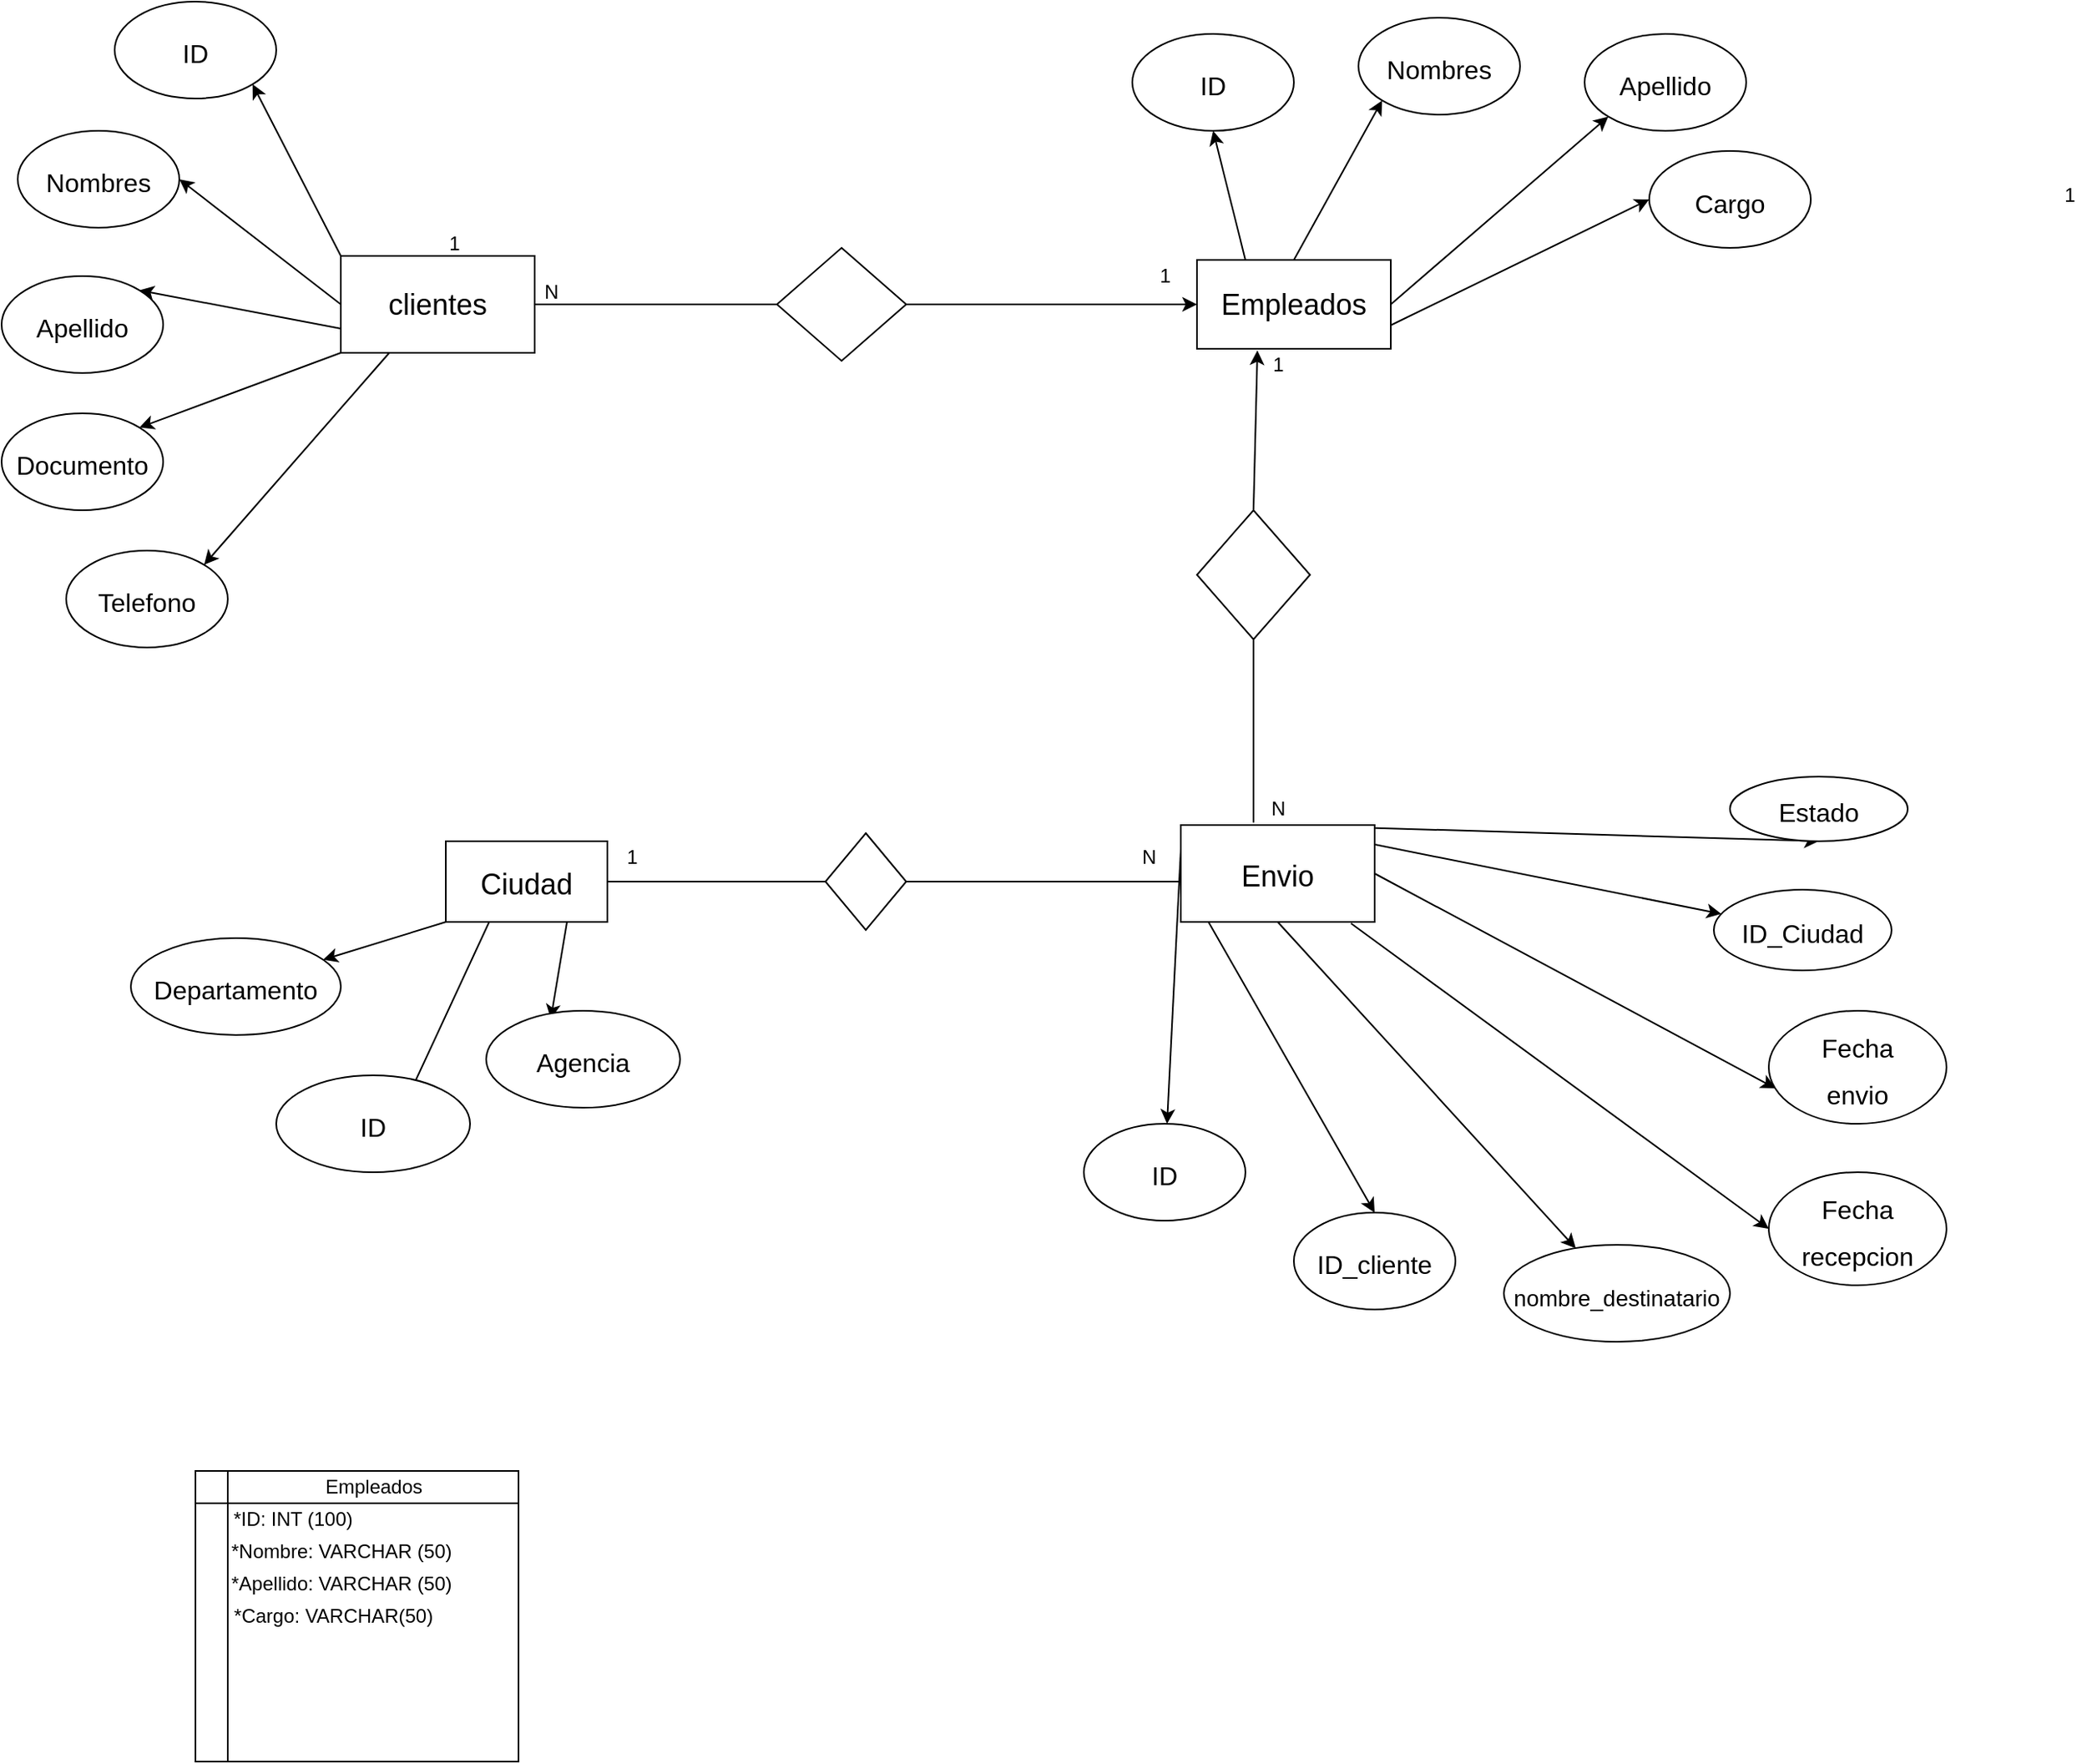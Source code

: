 <mxfile>
    <diagram id="X9rz7JlQrc1HFLLIPBNo" name="Página-1">
        <mxGraphModel dx="1631" dy="2050" grid="1" gridSize="10" guides="1" tooltips="1" connect="1" arrows="1" fold="1" page="1" pageScale="1" pageWidth="827" pageHeight="1169" math="0" shadow="0">
            <root>
                <mxCell id="0"/>
                <mxCell id="1" parent="0"/>
                <mxCell id="11" style="edgeStyle=none;html=1;exitX=0;exitY=0.5;exitDx=0;exitDy=0;fontSize=24;entryX=1;entryY=0.5;entryDx=0;entryDy=0;" parent="1" source="2" target="14" edge="1">
                    <mxGeometry relative="1" as="geometry">
                        <mxPoint x="740" y="180.167" as="targetPoint"/>
                    </mxGeometry>
                </mxCell>
                <mxCell id="12" style="edgeStyle=none;html=1;exitX=0;exitY=0.75;exitDx=0;exitDy=0;fontSize=24;entryX=1;entryY=0;entryDx=0;entryDy=0;" parent="1" source="2" target="15" edge="1">
                    <mxGeometry relative="1" as="geometry">
                        <mxPoint x="750" y="250" as="targetPoint"/>
                    </mxGeometry>
                </mxCell>
                <mxCell id="13" style="edgeStyle=none;html=1;exitX=0;exitY=1;exitDx=0;exitDy=0;fontSize=24;entryX=1;entryY=0;entryDx=0;entryDy=0;" parent="1" source="2" target="16" edge="1">
                    <mxGeometry relative="1" as="geometry">
                        <mxPoint x="820" y="290" as="targetPoint"/>
                    </mxGeometry>
                </mxCell>
                <mxCell id="22" style="edgeStyle=none;html=1;exitX=0.25;exitY=1;exitDx=0;exitDy=0;fontSize=16;entryX=1;entryY=0;entryDx=0;entryDy=0;" parent="1" source="2" target="23" edge="1">
                    <mxGeometry relative="1" as="geometry">
                        <mxPoint x="750.0" y="340" as="targetPoint"/>
                    </mxGeometry>
                </mxCell>
                <mxCell id="74" style="edgeStyle=none;html=1;exitX=0;exitY=0;exitDx=0;exitDy=0;entryX=1;entryY=1;entryDx=0;entryDy=0;" parent="1" source="2" target="75" edge="1">
                    <mxGeometry relative="1" as="geometry">
                        <mxPoint x="730" y="30" as="targetPoint"/>
                    </mxGeometry>
                </mxCell>
                <mxCell id="2" value="&lt;font style=&quot;font-size: 18px&quot;&gt;clientes&lt;/font&gt;" style="rounded=0;whiteSpace=wrap;html=1;" parent="1" vertex="1">
                    <mxGeometry x="770" y="117.5" width="120" height="60" as="geometry"/>
                </mxCell>
                <mxCell id="14" value="&lt;font size=&quot;3&quot;&gt;Nombres&lt;/font&gt;" style="ellipse;whiteSpace=wrap;html=1;fontSize=24;" parent="1" vertex="1">
                    <mxGeometry x="570" y="40" width="100" height="60" as="geometry"/>
                </mxCell>
                <mxCell id="15" value="&lt;span style=&quot;font-size: 16px&quot;&gt;Apellido&lt;/span&gt;" style="ellipse;whiteSpace=wrap;html=1;fontSize=24;" parent="1" vertex="1">
                    <mxGeometry x="560" y="130" width="100" height="60" as="geometry"/>
                </mxCell>
                <mxCell id="16" value="&lt;span style=&quot;font-size: 16px&quot;&gt;Documento&lt;/span&gt;" style="ellipse;whiteSpace=wrap;html=1;fontSize=24;" parent="1" vertex="1">
                    <mxGeometry x="560" y="215" width="100" height="60" as="geometry"/>
                </mxCell>
                <mxCell id="25" style="edgeStyle=none;html=1;exitX=0;exitY=0.25;exitDx=0;exitDy=0;fontSize=16;" parent="1" source="17" target="24" edge="1">
                    <mxGeometry relative="1" as="geometry"/>
                </mxCell>
                <mxCell id="28" style="edgeStyle=none;html=1;exitX=0.5;exitY=1;exitDx=0;exitDy=0;fontSize=16;" parent="1" source="17" target="29" edge="1">
                    <mxGeometry relative="1" as="geometry">
                        <mxPoint x="1690" y="730" as="targetPoint"/>
                    </mxGeometry>
                </mxCell>
                <mxCell id="30" style="edgeStyle=none;html=1;exitX=0.878;exitY=1.015;exitDx=0;exitDy=0;fontSize=14;entryX=0;entryY=0.5;entryDx=0;entryDy=0;exitPerimeter=0;" parent="1" source="17" target="31" edge="1">
                    <mxGeometry relative="1" as="geometry">
                        <mxPoint x="1680" y="720" as="targetPoint"/>
                    </mxGeometry>
                </mxCell>
                <mxCell id="32" style="edgeStyle=none;html=1;exitX=1;exitY=0.5;exitDx=0;exitDy=0;fontSize=14;entryX=0.038;entryY=0.686;entryDx=0;entryDy=0;entryPerimeter=0;" parent="1" source="17" target="33" edge="1">
                    <mxGeometry relative="1" as="geometry">
                        <mxPoint x="1780" y="620" as="targetPoint"/>
                    </mxGeometry>
                </mxCell>
                <mxCell id="35" style="edgeStyle=none;html=1;exitX=0.917;exitY=0.167;exitDx=0;exitDy=0;fontSize=14;exitPerimeter=0;" parent="1" source="17" target="36" edge="1">
                    <mxGeometry relative="1" as="geometry">
                        <mxPoint x="1760" y="600" as="targetPoint"/>
                    </mxGeometry>
                </mxCell>
                <mxCell id="72" style="edgeStyle=none;html=1;exitX=0;exitY=0.5;exitDx=0;exitDy=0;entryX=0.5;entryY=0;entryDx=0;entryDy=0;" parent="1" source="17" target="73" edge="1">
                    <mxGeometry relative="1" as="geometry">
                        <mxPoint x="1490" y="660" as="targetPoint"/>
                    </mxGeometry>
                </mxCell>
                <mxCell id="79" style="edgeStyle=none;html=1;exitX=0.5;exitY=0;exitDx=0;exitDy=0;entryX=0.5;entryY=1;entryDx=0;entryDy=0;" parent="1" source="17" target="51" edge="1">
                    <mxGeometry relative="1" as="geometry"/>
                </mxCell>
                <mxCell id="17" value="&lt;span style=&quot;font-size: 18px&quot;&gt;Envio&lt;/span&gt;" style="rounded=0;whiteSpace=wrap;html=1;fontSize=24;" parent="1" vertex="1">
                    <mxGeometry x="1290" y="470" width="120" height="60" as="geometry"/>
                </mxCell>
                <mxCell id="23" value="&lt;span style=&quot;font-size: 16px&quot;&gt;Telefono&lt;/span&gt;" style="ellipse;whiteSpace=wrap;html=1;fontSize=24;" parent="1" vertex="1">
                    <mxGeometry x="600" y="300" width="100" height="60" as="geometry"/>
                </mxCell>
                <mxCell id="24" value="&lt;span style=&quot;font-size: 16px&quot;&gt;ID&lt;/span&gt;" style="ellipse;whiteSpace=wrap;html=1;fontSize=24;" parent="1" vertex="1">
                    <mxGeometry x="1230" y="655" width="100" height="60" as="geometry"/>
                </mxCell>
                <mxCell id="29" value="&lt;font style=&quot;font-size: 14px&quot;&gt;nombre_destinatario&lt;/font&gt;" style="ellipse;whiteSpace=wrap;html=1;fontSize=24;" parent="1" vertex="1">
                    <mxGeometry x="1490" y="730" width="140" height="60" as="geometry"/>
                </mxCell>
                <mxCell id="31" value="&lt;span style=&quot;font-size: 16px&quot;&gt;Fecha&lt;br&gt;recepcion&lt;br&gt;&lt;/span&gt;" style="ellipse;whiteSpace=wrap;html=1;fontSize=24;" parent="1" vertex="1">
                    <mxGeometry x="1654" y="685" width="110" height="70" as="geometry"/>
                </mxCell>
                <mxCell id="33" value="&lt;span style=&quot;font-size: 16px&quot;&gt;Fecha&lt;br&gt;envio&lt;br&gt;&lt;/span&gt;" style="ellipse;whiteSpace=wrap;html=1;fontSize=24;" parent="1" vertex="1">
                    <mxGeometry x="1654" y="585" width="110" height="70" as="geometry"/>
                </mxCell>
                <mxCell id="36" value="&lt;span style=&quot;font-size: 16px&quot;&gt;ID_Ciudad&lt;br&gt;&lt;/span&gt;" style="ellipse;whiteSpace=wrap;html=1;fontSize=24;" parent="1" vertex="1">
                    <mxGeometry x="1620" y="510" width="110" height="50" as="geometry"/>
                </mxCell>
                <mxCell id="39" style="edgeStyle=none;html=1;exitX=0;exitY=1;exitDx=0;exitDy=0;fontSize=14;" parent="1" source="38" target="42" edge="1">
                    <mxGeometry relative="1" as="geometry">
                        <mxPoint x="880" y="380" as="targetPoint"/>
                    </mxGeometry>
                </mxCell>
                <mxCell id="40" style="edgeStyle=none;html=1;exitX=0.5;exitY=0;exitDx=0;exitDy=0;fontSize=14;entryX=0.5;entryY=1;entryDx=0;entryDy=0;" parent="1" source="38" target="43" edge="1">
                    <mxGeometry relative="1" as="geometry">
                        <mxPoint x="990" y="360" as="targetPoint"/>
                    </mxGeometry>
                </mxCell>
                <mxCell id="41" style="edgeStyle=none;html=1;exitX=0.75;exitY=1;exitDx=0;exitDy=0;fontSize=14;" parent="1" source="38" edge="1">
                    <mxGeometry relative="1" as="geometry">
                        <mxPoint x="900" y="590" as="targetPoint"/>
                    </mxGeometry>
                </mxCell>
                <mxCell id="38" value="&lt;span style=&quot;font-size: 18px&quot;&gt;Ciudad&lt;/span&gt;" style="rounded=0;whiteSpace=wrap;html=1;fontSize=24;" parent="1" vertex="1">
                    <mxGeometry x="835" y="480" width="100" height="50" as="geometry"/>
                </mxCell>
                <mxCell id="42" value="&lt;p&gt;&lt;font size=&quot;3&quot;&gt;Departamento&lt;/font&gt;&lt;/p&gt;" style="ellipse;whiteSpace=wrap;html=1;fontSize=24;" parent="1" vertex="1">
                    <mxGeometry x="640" y="540" width="130" height="60" as="geometry"/>
                </mxCell>
                <mxCell id="43" value="&lt;p&gt;&lt;font size=&quot;3&quot;&gt;ID&lt;/font&gt;&lt;/p&gt;" style="ellipse;whiteSpace=wrap;html=1;fontSize=24;" parent="1" vertex="1">
                    <mxGeometry x="730" y="625" width="120" height="60" as="geometry"/>
                </mxCell>
                <mxCell id="44" value="&lt;font size=&quot;3&quot;&gt;Agencia&lt;/font&gt;" style="ellipse;whiteSpace=wrap;html=1;fontSize=24;" parent="1" vertex="1">
                    <mxGeometry x="860" y="585" width="120" height="60" as="geometry"/>
                </mxCell>
                <mxCell id="51" value="&lt;span style=&quot;font-size: 16px&quot;&gt;Estado&lt;br&gt;&lt;/span&gt;" style="ellipse;whiteSpace=wrap;html=1;fontSize=24;" parent="1" vertex="1">
                    <mxGeometry x="1630" y="440" width="110" height="40" as="geometry"/>
                </mxCell>
                <mxCell id="58" value="" style="endArrow=none;html=1;entryX=0;entryY=0.875;entryDx=0;entryDy=0;exitX=0;exitY=0.5;exitDx=0;exitDy=0;startArrow=none;entryPerimeter=0;" parent="1" source="59" target="62" edge="1">
                    <mxGeometry width="50" height="50" relative="1" as="geometry">
                        <mxPoint x="870" y="310" as="sourcePoint"/>
                        <mxPoint x="920" y="260" as="targetPoint"/>
                    </mxGeometry>
                </mxCell>
                <mxCell id="110" style="edgeStyle=none;html=1;exitX=1;exitY=0.5;exitDx=0;exitDy=0;fontSize=24;entryX=0;entryY=0.5;entryDx=0;entryDy=0;" parent="1" source="59" target="63" edge="1">
                    <mxGeometry relative="1" as="geometry">
                        <mxPoint x="1347.6" y="148.91" as="targetPoint"/>
                    </mxGeometry>
                </mxCell>
                <mxCell id="59" value="" style="rhombus;whiteSpace=wrap;html=1;fontSize=14;" parent="1" vertex="1">
                    <mxGeometry x="1040" y="112.5" width="80" height="70" as="geometry"/>
                </mxCell>
                <mxCell id="61" value="1" style="text;html=1;align=center;verticalAlign=middle;resizable=0;points=[];autosize=1;strokeColor=none;fillColor=none;" parent="1" vertex="1">
                    <mxGeometry x="1830" y="70" width="20" height="20" as="geometry"/>
                </mxCell>
                <mxCell id="62" value="N" style="text;html=1;align=center;verticalAlign=middle;resizable=0;points=[];autosize=1;strokeColor=none;fillColor=none;" parent="1" vertex="1">
                    <mxGeometry x="890" y="130" width="20" height="20" as="geometry"/>
                </mxCell>
                <mxCell id="64" style="edgeStyle=none;html=1;exitX=0.5;exitY=0;exitDx=0;exitDy=0;entryX=0;entryY=1;entryDx=0;entryDy=0;" parent="1" source="63" target="65" edge="1">
                    <mxGeometry relative="1" as="geometry">
                        <mxPoint x="1940" y="10" as="targetPoint"/>
                    </mxGeometry>
                </mxCell>
                <mxCell id="67" style="edgeStyle=none;html=1;exitX=1;exitY=0.5;exitDx=0;exitDy=0;entryX=0;entryY=1;entryDx=0;entryDy=0;" parent="1" source="63" target="66" edge="1">
                    <mxGeometry relative="1" as="geometry"/>
                </mxCell>
                <mxCell id="68" style="edgeStyle=none;html=1;exitX=0.75;exitY=1;exitDx=0;exitDy=0;entryX=0;entryY=0.5;entryDx=0;entryDy=0;" parent="1" source="63" target="69" edge="1">
                    <mxGeometry relative="1" as="geometry">
                        <mxPoint x="2070" y="110" as="targetPoint"/>
                    </mxGeometry>
                </mxCell>
                <mxCell id="70" style="edgeStyle=none;html=1;exitX=0.25;exitY=0;exitDx=0;exitDy=0;entryX=0.5;entryY=1;entryDx=0;entryDy=0;" parent="1" source="63" target="71" edge="1">
                    <mxGeometry relative="1" as="geometry">
                        <mxPoint x="1850" y="-30" as="targetPoint"/>
                    </mxGeometry>
                </mxCell>
                <mxCell id="63" value="&lt;span style=&quot;font-size: 18px&quot;&gt;Empleados&lt;/span&gt;" style="rounded=0;whiteSpace=wrap;html=1;" parent="1" vertex="1">
                    <mxGeometry x="1300" y="120" width="120" height="55" as="geometry"/>
                </mxCell>
                <mxCell id="65" value="&lt;font size=&quot;3&quot;&gt;Nombres&lt;/font&gt;" style="ellipse;whiteSpace=wrap;html=1;fontSize=24;" parent="1" vertex="1">
                    <mxGeometry x="1400" y="-30" width="100" height="60" as="geometry"/>
                </mxCell>
                <mxCell id="66" value="&lt;span style=&quot;font-size: 16px&quot;&gt;Apellido&lt;/span&gt;" style="ellipse;whiteSpace=wrap;html=1;fontSize=24;" parent="1" vertex="1">
                    <mxGeometry x="1540" y="-20" width="100" height="60" as="geometry"/>
                </mxCell>
                <mxCell id="69" value="&lt;span style=&quot;font-size: 16px&quot;&gt;Cargo&lt;/span&gt;" style="ellipse;whiteSpace=wrap;html=1;fontSize=24;" parent="1" vertex="1">
                    <mxGeometry x="1580" y="52.5" width="100" height="60" as="geometry"/>
                </mxCell>
                <mxCell id="71" value="&lt;font size=&quot;3&quot;&gt;ID&lt;/font&gt;" style="ellipse;whiteSpace=wrap;html=1;fontSize=24;" parent="1" vertex="1">
                    <mxGeometry x="1260" y="-20" width="100" height="60" as="geometry"/>
                </mxCell>
                <mxCell id="73" value="&lt;span style=&quot;font-size: 16px&quot;&gt;ID_cliente&lt;/span&gt;" style="ellipse;whiteSpace=wrap;html=1;fontSize=24;" parent="1" vertex="1">
                    <mxGeometry x="1360" y="710" width="100" height="60" as="geometry"/>
                </mxCell>
                <mxCell id="75" value="&lt;font size=&quot;3&quot;&gt;ID&lt;/font&gt;" style="ellipse;whiteSpace=wrap;html=1;fontSize=24;" parent="1" vertex="1">
                    <mxGeometry x="630" y="-40" width="100" height="60" as="geometry"/>
                </mxCell>
                <mxCell id="82" value="" style="rhombus;whiteSpace=wrap;html=1;fontSize=14;" parent="1" vertex="1">
                    <mxGeometry x="1070" y="475" width="50" height="60" as="geometry"/>
                </mxCell>
                <mxCell id="90" value="" style="shape=internalStorage;whiteSpace=wrap;html=1;backgroundOutline=1;" parent="1" vertex="1">
                    <mxGeometry x="680" y="870" width="200" height="180" as="geometry"/>
                </mxCell>
                <mxCell id="91" value="Empleados" style="text;html=1;align=center;verticalAlign=middle;resizable=0;points=[];autosize=1;strokeColor=none;fillColor=none;" parent="1" vertex="1">
                    <mxGeometry x="750" y="870" width="80" height="20" as="geometry"/>
                </mxCell>
                <mxCell id="92" value="*ID: INT (100)" style="text;html=1;align=center;verticalAlign=middle;resizable=0;points=[];autosize=1;strokeColor=none;fillColor=none;" parent="1" vertex="1">
                    <mxGeometry x="695" y="890" width="90" height="20" as="geometry"/>
                </mxCell>
                <mxCell id="93" value="*Nombre: VARCHAR (50)" style="text;html=1;align=center;verticalAlign=middle;resizable=0;points=[];autosize=1;strokeColor=none;fillColor=none;" parent="1" vertex="1">
                    <mxGeometry x="695" y="910" width="150" height="20" as="geometry"/>
                </mxCell>
                <mxCell id="94" value="*Apellido: VARCHAR (50)" style="text;html=1;align=center;verticalAlign=middle;resizable=0;points=[];autosize=1;strokeColor=none;fillColor=none;" parent="1" vertex="1">
                    <mxGeometry x="695" y="930" width="150" height="20" as="geometry"/>
                </mxCell>
                <mxCell id="95" value="*Cargo: VARCHAR(50)" style="text;html=1;align=center;verticalAlign=middle;resizable=0;points=[];autosize=1;strokeColor=none;fillColor=none;" parent="1" vertex="1">
                    <mxGeometry x="695" y="950" width="140" height="20" as="geometry"/>
                </mxCell>
                <mxCell id="96" value="1" style="text;html=1;align=center;verticalAlign=middle;resizable=0;points=[];autosize=1;strokeColor=none;fillColor=none;" parent="1" vertex="1">
                    <mxGeometry x="830" y="100" width="20" height="20" as="geometry"/>
                </mxCell>
                <mxCell id="99" value="" style="endArrow=none;html=1;exitX=1;exitY=0.5;exitDx=0;exitDy=0;entryX=0;entryY=0.5;entryDx=0;entryDy=0;" parent="1" source="38" target="82" edge="1">
                    <mxGeometry width="50" height="50" relative="1" as="geometry">
                        <mxPoint x="1270" y="640" as="sourcePoint"/>
                        <mxPoint x="1320" y="590" as="targetPoint"/>
                    </mxGeometry>
                </mxCell>
                <mxCell id="100" value="" style="endArrow=none;html=1;exitX=1;exitY=0.5;exitDx=0;exitDy=0;" parent="1" source="82" edge="1">
                    <mxGeometry width="50" height="50" relative="1" as="geometry">
                        <mxPoint x="1270" y="640" as="sourcePoint"/>
                        <mxPoint x="1290" y="505" as="targetPoint"/>
                    </mxGeometry>
                </mxCell>
                <mxCell id="123" style="edgeStyle=none;html=1;exitX=0;exitY=0.5;exitDx=0;exitDy=0;entryX=0.312;entryY=1.019;entryDx=0;entryDy=0;entryPerimeter=0;fontSize=24;" parent="1" source="101" target="63" edge="1">
                    <mxGeometry relative="1" as="geometry"/>
                </mxCell>
                <mxCell id="101" value="" style="rhombus;whiteSpace=wrap;html=1;fontSize=14;rotation=90;" parent="1" vertex="1">
                    <mxGeometry x="1295" y="280" width="80" height="70" as="geometry"/>
                </mxCell>
                <mxCell id="103" value="" style="endArrow=none;html=1;entryX=1;entryY=0.5;entryDx=0;entryDy=0;exitX=0.375;exitY=-0.028;exitDx=0;exitDy=0;exitPerimeter=0;" parent="1" source="17" target="101" edge="1">
                    <mxGeometry width="50" height="50" relative="1" as="geometry">
                        <mxPoint x="1270" y="470" as="sourcePoint"/>
                        <mxPoint x="1320" y="420" as="targetPoint"/>
                    </mxGeometry>
                </mxCell>
                <mxCell id="124" value="1" style="text;html=1;align=center;verticalAlign=middle;resizable=0;points=[];autosize=1;strokeColor=none;fillColor=none;" vertex="1" parent="1">
                    <mxGeometry x="1270" y="120" width="20" height="20" as="geometry"/>
                </mxCell>
                <mxCell id="125" value="1" style="text;html=1;align=center;verticalAlign=middle;resizable=0;points=[];autosize=1;strokeColor=none;fillColor=none;" vertex="1" parent="1">
                    <mxGeometry x="1340" y="175" width="20" height="20" as="geometry"/>
                </mxCell>
                <mxCell id="126" value="N" style="text;html=1;align=center;verticalAlign=middle;resizable=0;points=[];autosize=1;strokeColor=none;fillColor=none;" vertex="1" parent="1">
                    <mxGeometry x="1340" y="450" width="20" height="20" as="geometry"/>
                </mxCell>
                <mxCell id="127" value="N" style="text;html=1;align=center;verticalAlign=middle;resizable=0;points=[];autosize=1;strokeColor=none;fillColor=none;" vertex="1" parent="1">
                    <mxGeometry x="1260" y="480" width="20" height="20" as="geometry"/>
                </mxCell>
                <mxCell id="128" value="1" style="text;html=1;align=center;verticalAlign=middle;resizable=0;points=[];autosize=1;strokeColor=none;fillColor=none;" vertex="1" parent="1">
                    <mxGeometry x="940" y="480" width="20" height="20" as="geometry"/>
                </mxCell>
            </root>
        </mxGraphModel>
    </diagram>
</mxfile>